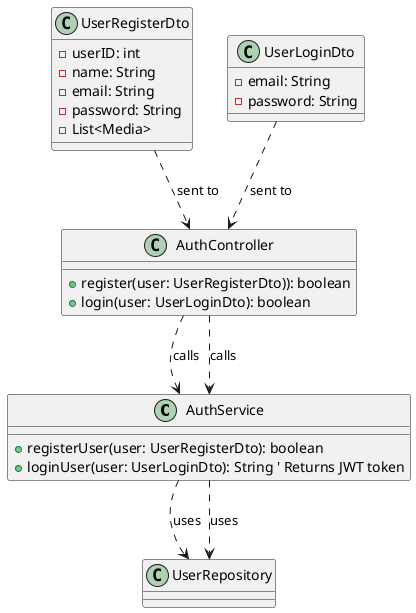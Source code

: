 @startuml
class AuthService {
    + registerUser(user: UserRegisterDto): boolean
    + loginUser(user: UserLoginDto): String ' Returns JWT token
}


class AuthController {
    + register(user: UserRegisterDto)): boolean
    + login(user: UserLoginDto): boolean
}

class UserRegisterDto {
    - userID: int
    - name: String
    - email: String
    - password: String
    - List<Media>
}

class UserLoginDto {
    - email: String
    - password: String
}

UserLoginDto ..> AuthController : sent to
AuthController ..> AuthService : calls
AuthService ..> UserRepository : uses

UserRegisterDto ..> AuthController : sent to
AuthController ..> AuthService : calls
AuthService ..> UserRepository : uses
@enduml